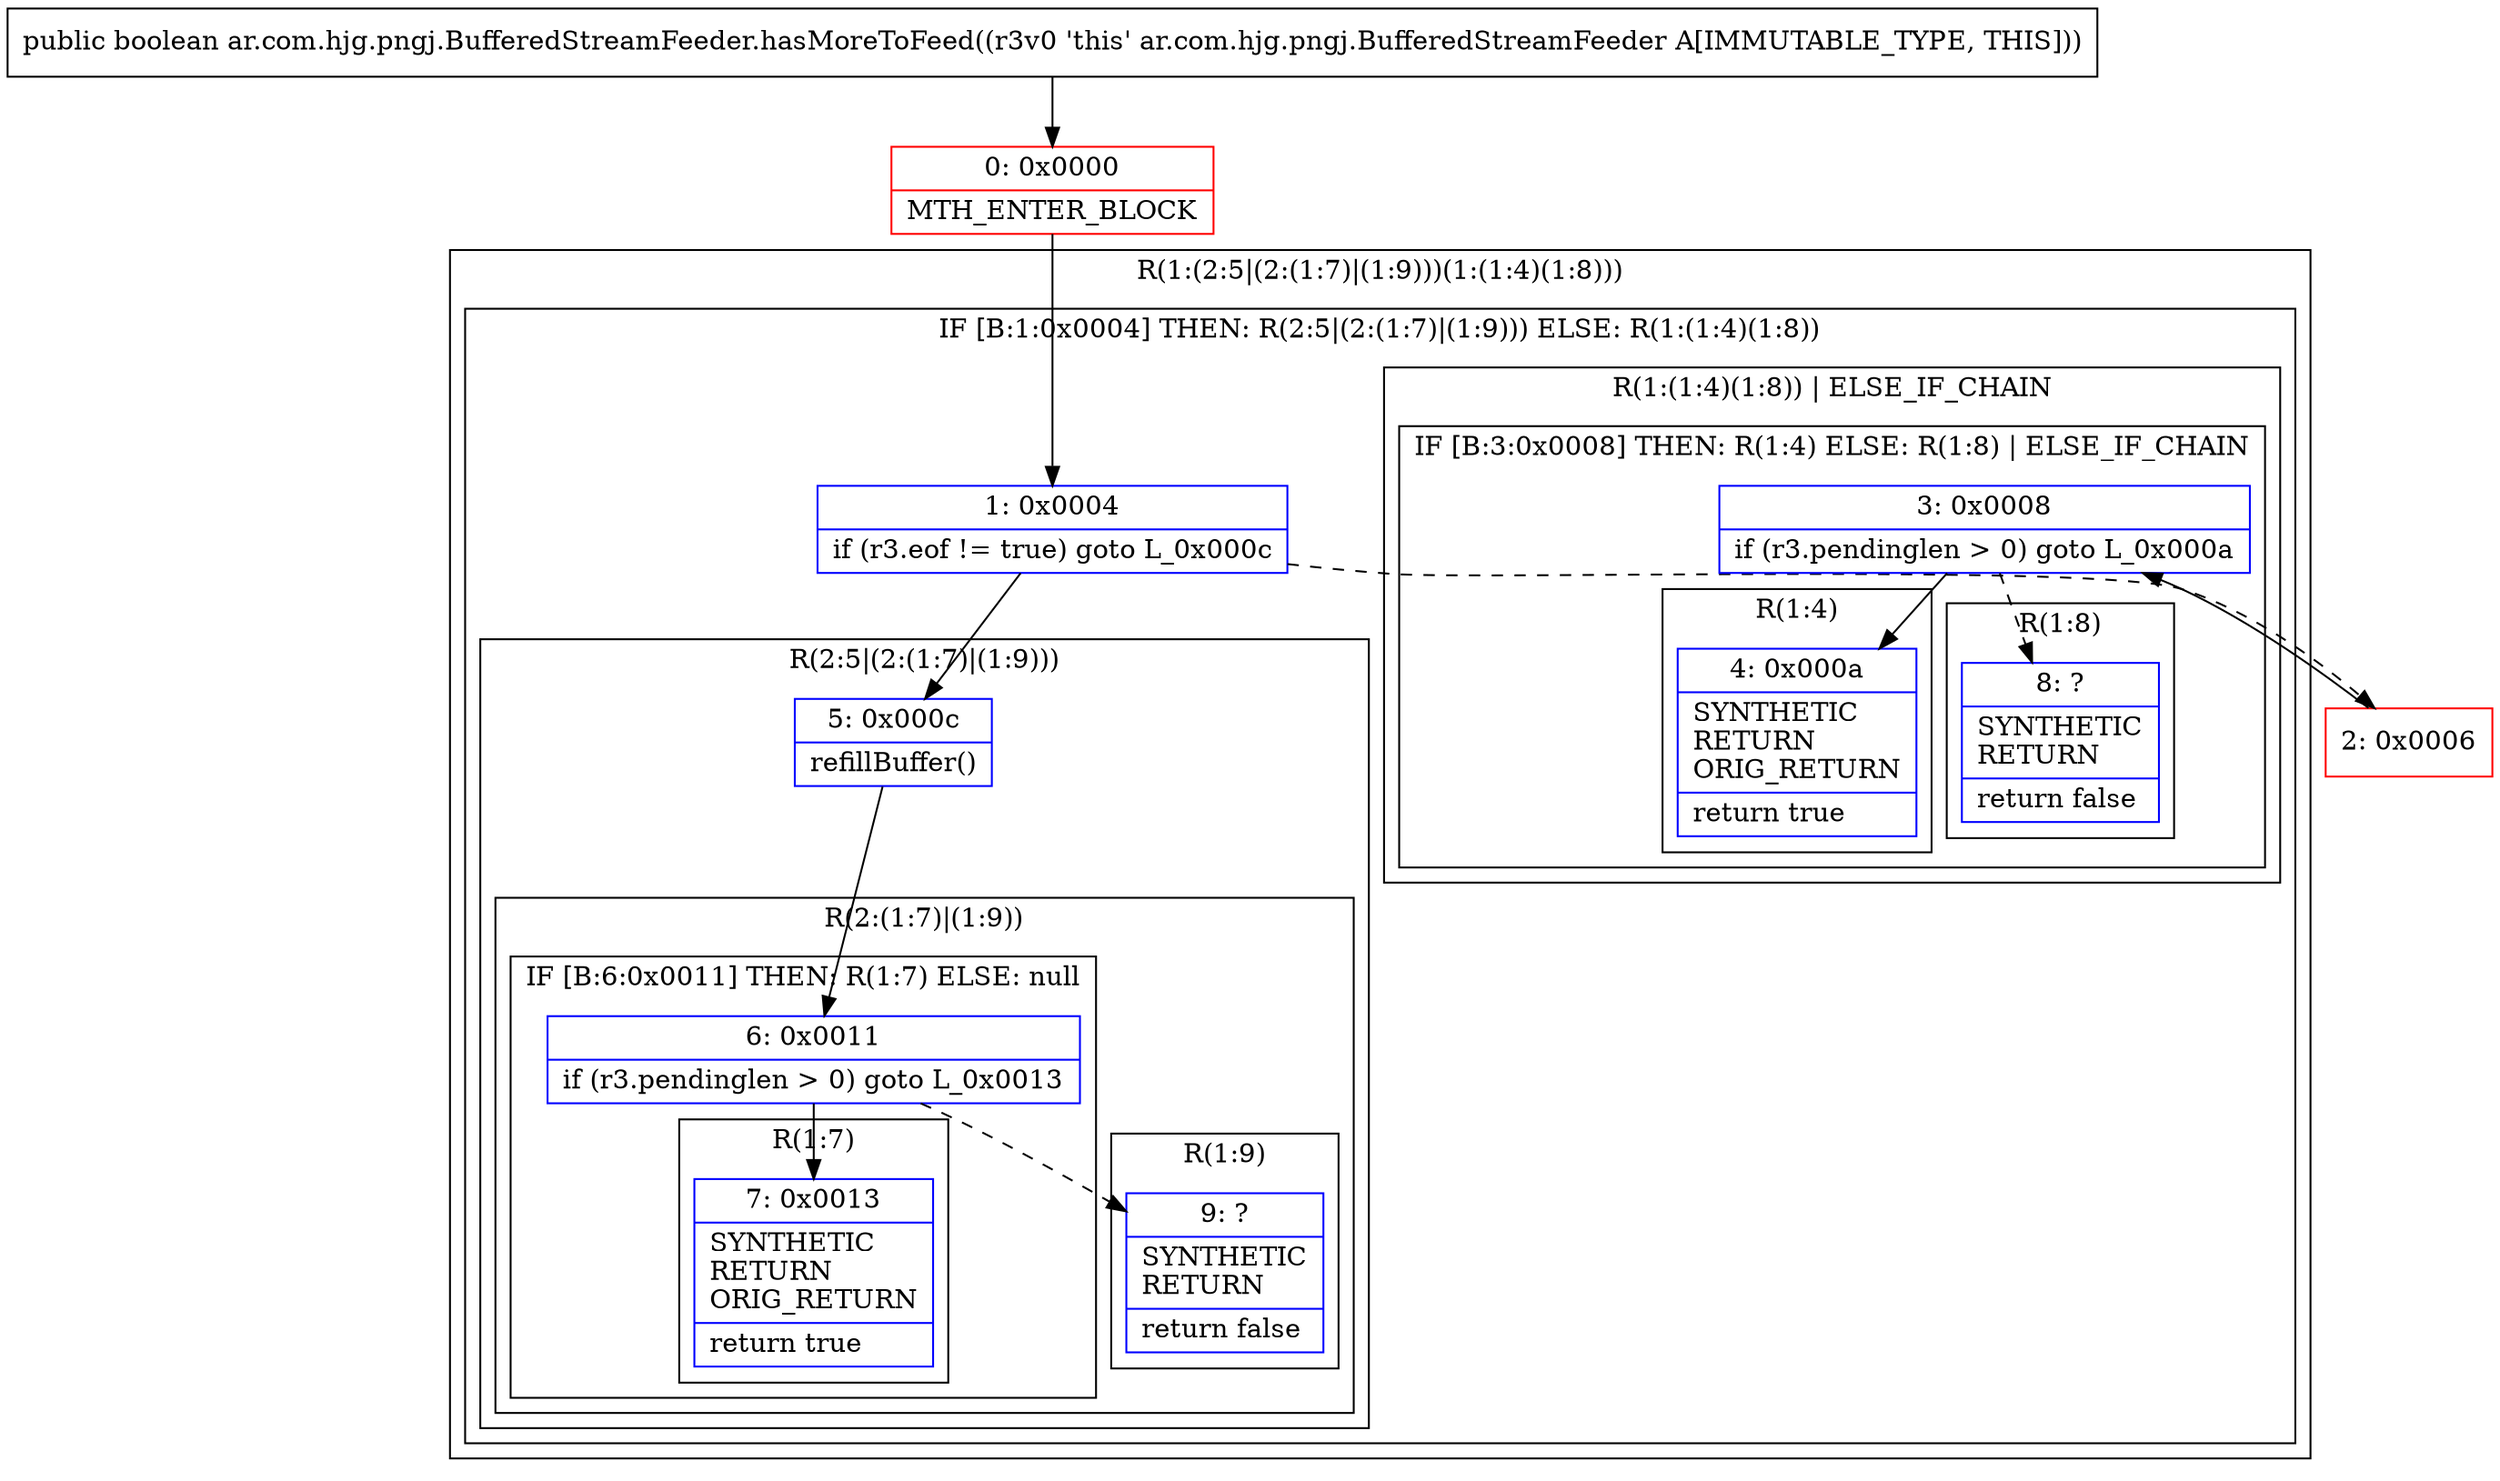 digraph "CFG forar.com.hjg.pngj.BufferedStreamFeeder.hasMoreToFeed()Z" {
subgraph cluster_Region_1354995794 {
label = "R(1:(2:5|(2:(1:7)|(1:9)))(1:(1:4)(1:8)))";
node [shape=record,color=blue];
subgraph cluster_IfRegion_46772715 {
label = "IF [B:1:0x0004] THEN: R(2:5|(2:(1:7)|(1:9))) ELSE: R(1:(1:4)(1:8))";
node [shape=record,color=blue];
Node_1 [shape=record,label="{1\:\ 0x0004|if (r3.eof != true) goto L_0x000c\l}"];
subgraph cluster_Region_810832917 {
label = "R(2:5|(2:(1:7)|(1:9)))";
node [shape=record,color=blue];
Node_5 [shape=record,label="{5\:\ 0x000c|refillBuffer()\l}"];
subgraph cluster_Region_1948257951 {
label = "R(2:(1:7)|(1:9))";
node [shape=record,color=blue];
subgraph cluster_IfRegion_946669889 {
label = "IF [B:6:0x0011] THEN: R(1:7) ELSE: null";
node [shape=record,color=blue];
Node_6 [shape=record,label="{6\:\ 0x0011|if (r3.pendinglen \> 0) goto L_0x0013\l}"];
subgraph cluster_Region_2003083598 {
label = "R(1:7)";
node [shape=record,color=blue];
Node_7 [shape=record,label="{7\:\ 0x0013|SYNTHETIC\lRETURN\lORIG_RETURN\l|return true\l}"];
}
}
subgraph cluster_Region_1694672715 {
label = "R(1:9)";
node [shape=record,color=blue];
Node_9 [shape=record,label="{9\:\ ?|SYNTHETIC\lRETURN\l|return false\l}"];
}
}
}
subgraph cluster_Region_287447426 {
label = "R(1:(1:4)(1:8)) | ELSE_IF_CHAIN\l";
node [shape=record,color=blue];
subgraph cluster_IfRegion_1096101350 {
label = "IF [B:3:0x0008] THEN: R(1:4) ELSE: R(1:8) | ELSE_IF_CHAIN\l";
node [shape=record,color=blue];
Node_3 [shape=record,label="{3\:\ 0x0008|if (r3.pendinglen \> 0) goto L_0x000a\l}"];
subgraph cluster_Region_325683795 {
label = "R(1:4)";
node [shape=record,color=blue];
Node_4 [shape=record,label="{4\:\ 0x000a|SYNTHETIC\lRETURN\lORIG_RETURN\l|return true\l}"];
}
subgraph cluster_Region_1671520138 {
label = "R(1:8)";
node [shape=record,color=blue];
Node_8 [shape=record,label="{8\:\ ?|SYNTHETIC\lRETURN\l|return false\l}"];
}
}
}
}
}
Node_0 [shape=record,color=red,label="{0\:\ 0x0000|MTH_ENTER_BLOCK\l}"];
Node_2 [shape=record,color=red,label="{2\:\ 0x0006}"];
MethodNode[shape=record,label="{public boolean ar.com.hjg.pngj.BufferedStreamFeeder.hasMoreToFeed((r3v0 'this' ar.com.hjg.pngj.BufferedStreamFeeder A[IMMUTABLE_TYPE, THIS])) }"];
MethodNode -> Node_0;
Node_1 -> Node_2[style=dashed];
Node_1 -> Node_5;
Node_5 -> Node_6;
Node_6 -> Node_7;
Node_6 -> Node_9[style=dashed];
Node_3 -> Node_4;
Node_3 -> Node_8[style=dashed];
Node_0 -> Node_1;
Node_2 -> Node_3;
}

